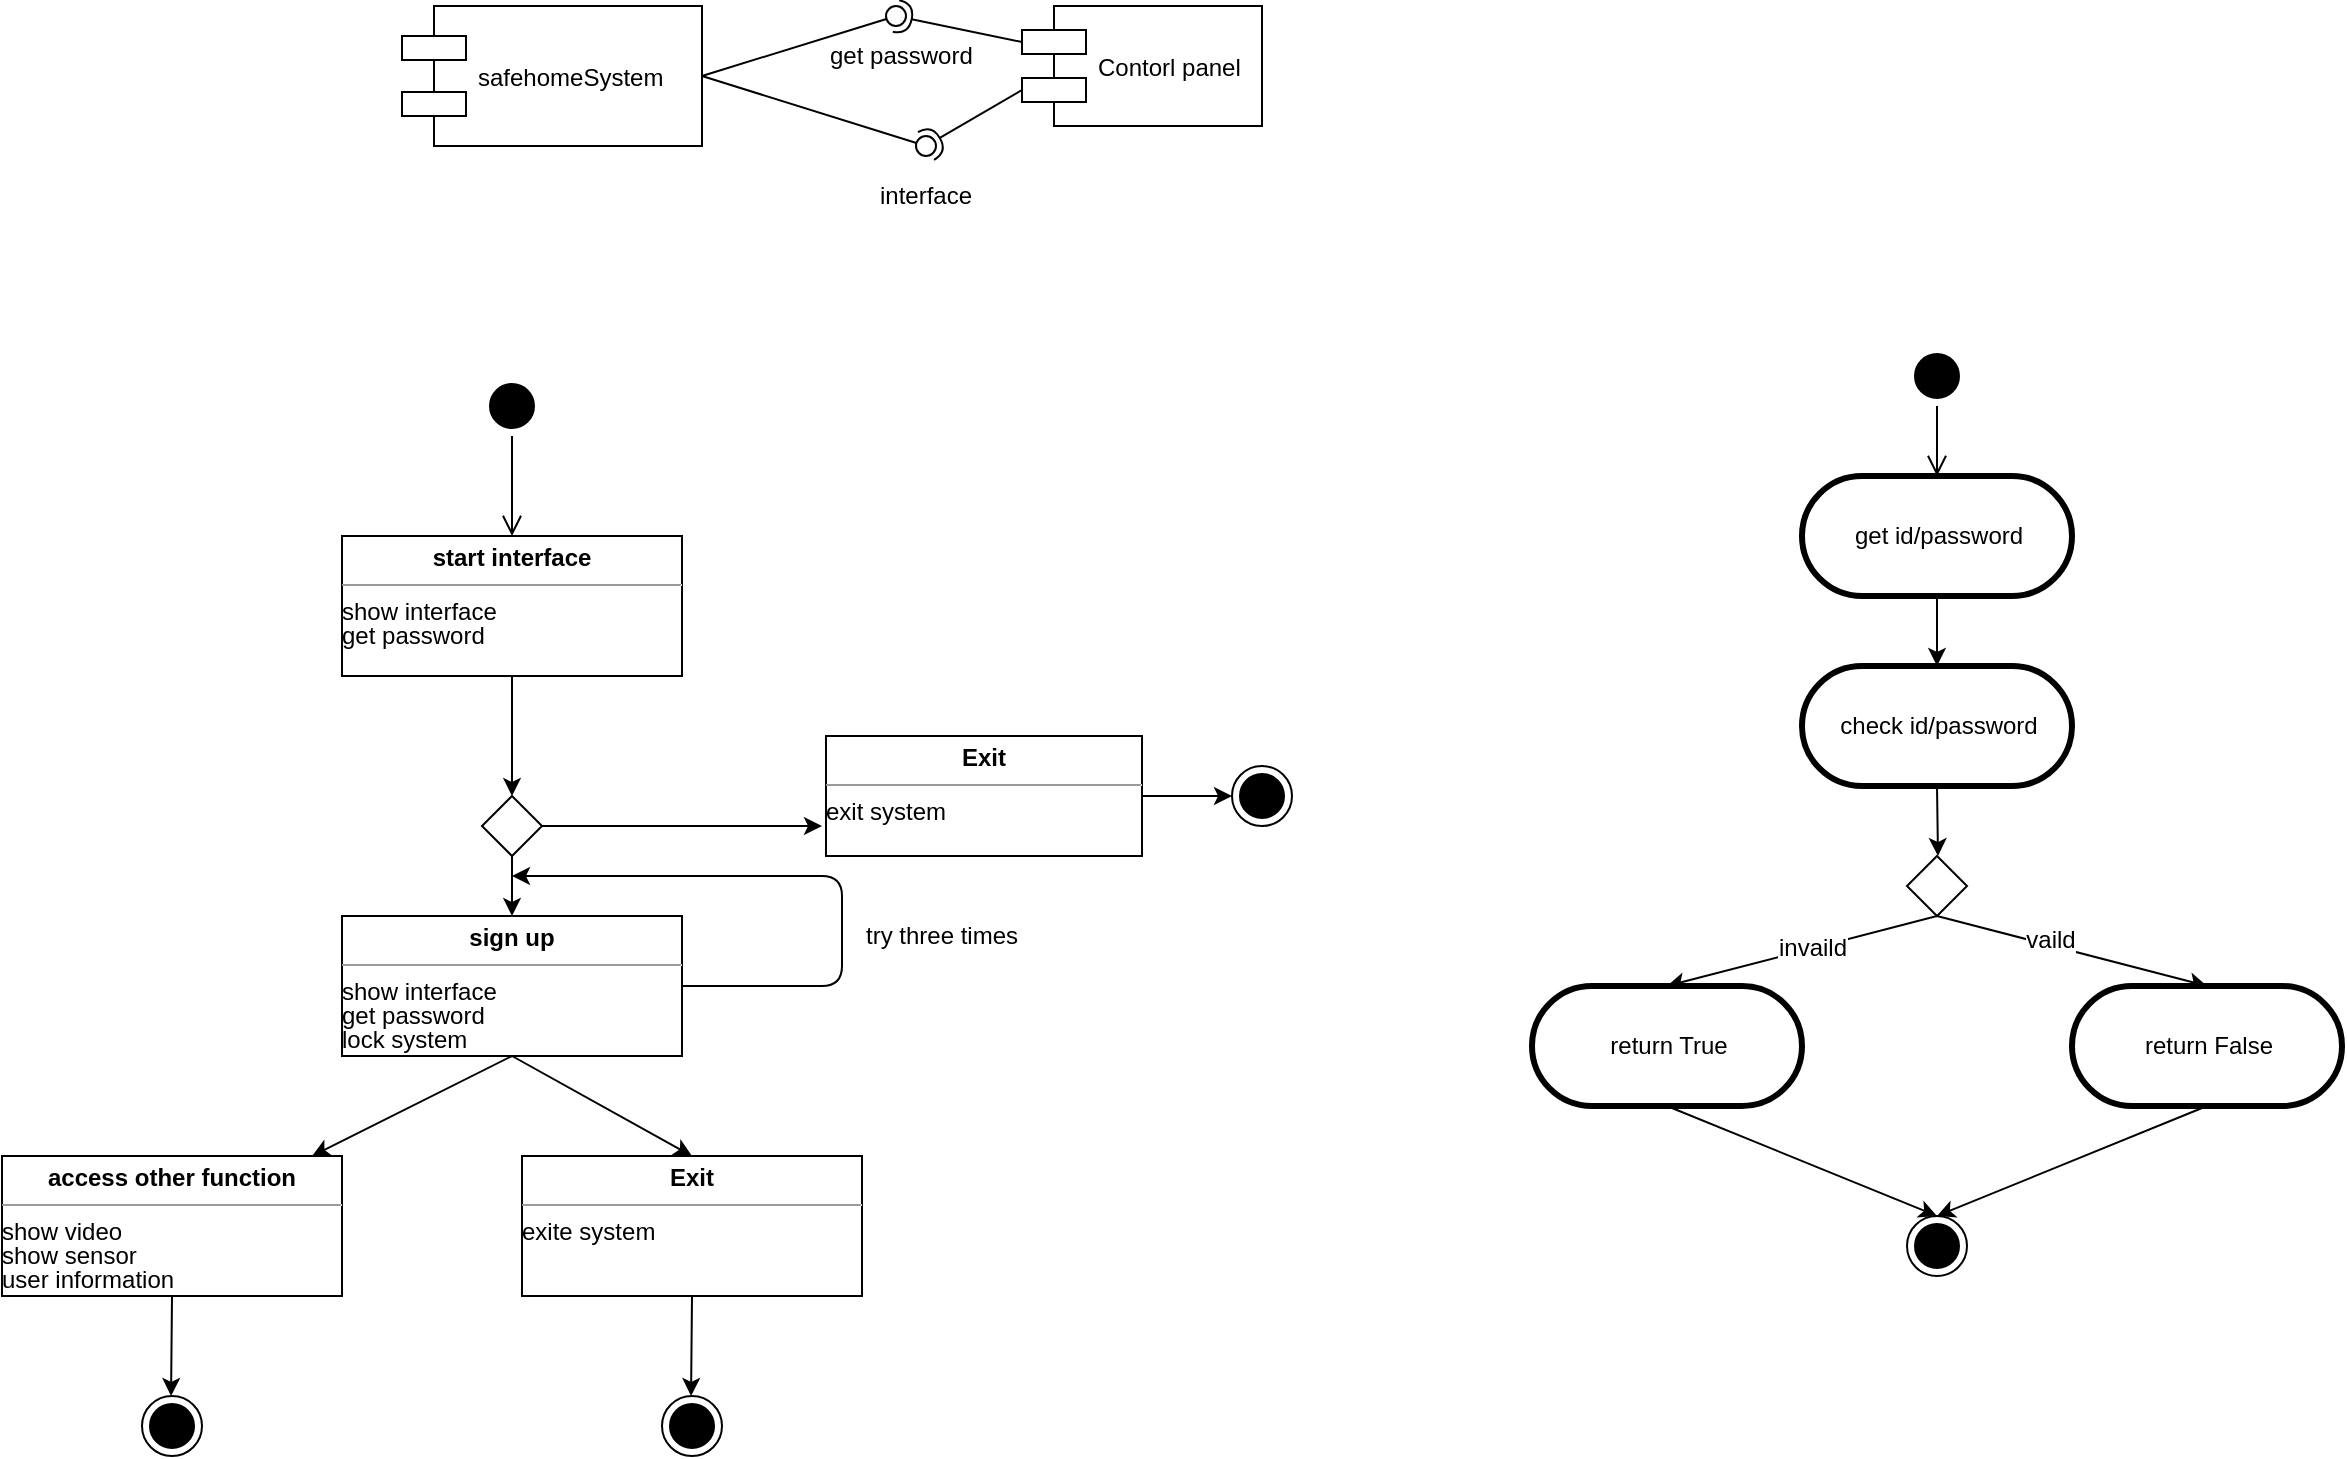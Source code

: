 <mxfile version="12.2.2" type="device" pages="1"><diagram id="Fs85duxgDlPQ7RbNkwV6" name="第 1 页"><mxGraphModel dx="883" dy="666" grid="1" gridSize="10" guides="1" tooltips="1" connect="1" arrows="1" fold="1" page="1" pageScale="1" pageWidth="1600" pageHeight="1200" math="0" shadow="0"><root><mxCell id="0"/><mxCell id="1" parent="0"/><mxCell id="s-y2CpwEf9Zc32vNqJTH-1" value="safehomeSystem" style="shape=component;align=left;spacingLeft=36;strokeWidth=1;" vertex="1" parent="1"><mxGeometry x="230" y="155" width="150" height="70" as="geometry"/></mxCell><mxCell id="s-y2CpwEf9Zc32vNqJTH-2" value="Contorl panel" style="shape=component;align=left;spacingLeft=36;strokeWidth=1;" vertex="1" parent="1"><mxGeometry x="540" y="155" width="120" height="60" as="geometry"/></mxCell><mxCell id="s-y2CpwEf9Zc32vNqJTH-13" value="" style="rounded=0;orthogonalLoop=1;jettySize=auto;html=1;endArrow=none;endFill=0;exitX=1;exitY=0.5;exitDx=0;exitDy=0;strokeWidth=1;" edge="1" target="s-y2CpwEf9Zc32vNqJTH-15" parent="1" source="s-y2CpwEf9Zc32vNqJTH-1"><mxGeometry relative="1" as="geometry"><mxPoint x="457" y="160" as="sourcePoint"/></mxGeometry></mxCell><mxCell id="s-y2CpwEf9Zc32vNqJTH-14" value="" style="rounded=0;orthogonalLoop=1;jettySize=auto;html=1;endArrow=halfCircle;endFill=0;entryX=0.5;entryY=0.5;entryDx=0;entryDy=0;endSize=6;strokeWidth=1;exitX=0;exitY=0.3;exitDx=0;exitDy=0;" edge="1" target="s-y2CpwEf9Zc32vNqJTH-15" parent="1" source="s-y2CpwEf9Zc32vNqJTH-2"><mxGeometry relative="1" as="geometry"><mxPoint x="497" y="160" as="sourcePoint"/></mxGeometry></mxCell><mxCell id="s-y2CpwEf9Zc32vNqJTH-15" value="" style="ellipse;whiteSpace=wrap;html=1;fontFamily=Helvetica;fontSize=12;fontColor=#000000;align=center;strokeColor=#000000;fillColor=#ffffff;points=[];aspect=fixed;resizable=0;strokeWidth=1;" vertex="1" parent="1"><mxGeometry x="472" y="155" width="10" height="10" as="geometry"/></mxCell><mxCell id="s-y2CpwEf9Zc32vNqJTH-16" value="get password" style="text;html=1;resizable=0;points=[];autosize=1;align=left;verticalAlign=top;spacingTop=-4;strokeWidth=1;" vertex="1" parent="1"><mxGeometry x="442" y="170" width="90" height="20" as="geometry"/></mxCell><mxCell id="s-y2CpwEf9Zc32vNqJTH-21" value="" style="rounded=0;orthogonalLoop=1;jettySize=auto;html=1;endArrow=none;endFill=0;exitX=1;exitY=0.5;exitDx=0;exitDy=0;strokeWidth=1;" edge="1" target="s-y2CpwEf9Zc32vNqJTH-23" parent="1" source="s-y2CpwEf9Zc32vNqJTH-1"><mxGeometry relative="1" as="geometry"><mxPoint x="472" y="225" as="sourcePoint"/></mxGeometry></mxCell><mxCell id="s-y2CpwEf9Zc32vNqJTH-22" value="" style="rounded=0;orthogonalLoop=1;jettySize=auto;html=1;endArrow=halfCircle;endFill=0;entryX=0.5;entryY=0.5;entryDx=0;entryDy=0;endSize=6;strokeWidth=1;exitX=0;exitY=0.7;exitDx=0;exitDy=0;" edge="1" target="s-y2CpwEf9Zc32vNqJTH-23" parent="1" source="s-y2CpwEf9Zc32vNqJTH-2"><mxGeometry relative="1" as="geometry"><mxPoint x="512" y="225" as="sourcePoint"/></mxGeometry></mxCell><mxCell id="s-y2CpwEf9Zc32vNqJTH-23" value="" style="ellipse;whiteSpace=wrap;html=1;fontFamily=Helvetica;fontSize=12;fontColor=#000000;align=center;strokeColor=#000000;fillColor=#ffffff;points=[];aspect=fixed;resizable=0;strokeWidth=1;" vertex="1" parent="1"><mxGeometry x="487" y="220" width="10" height="10" as="geometry"/></mxCell><mxCell id="s-y2CpwEf9Zc32vNqJTH-24" value="interface" style="text;html=1;resizable=0;points=[];autosize=1;align=left;verticalAlign=top;spacingTop=-4;strokeWidth=1;" vertex="1" parent="1"><mxGeometry x="467" y="240" width="60" height="20" as="geometry"/></mxCell><mxCell id="s-y2CpwEf9Zc32vNqJTH-28" value="" style="ellipse;html=1;shape=startState;fillColor=#000000;strokeColor=#000000;strokeWidth=1;" vertex="1" parent="1"><mxGeometry x="270" y="340" width="30" height="30" as="geometry"/></mxCell><mxCell id="s-y2CpwEf9Zc32vNqJTH-29" value="" style="html=1;verticalAlign=bottom;endArrow=open;endSize=8;strokeColor=#000000;entryX=0.5;entryY=0;entryDx=0;entryDy=0;strokeWidth=1;" edge="1" source="s-y2CpwEf9Zc32vNqJTH-28" parent="1" target="s-y2CpwEf9Zc32vNqJTH-31"><mxGeometry relative="1" as="geometry"><mxPoint x="280" y="420" as="targetPoint"/></mxGeometry></mxCell><mxCell id="s-y2CpwEf9Zc32vNqJTH-43" style="orthogonalLoop=1;jettySize=auto;html=1;exitX=0.5;exitY=1;exitDx=0;exitDy=0;entryX=0.5;entryY=0;entryDx=0;entryDy=0;entryPerimeter=0;strokeColor=#000000;strokeWidth=1;" edge="1" parent="1" source="s-y2CpwEf9Zc32vNqJTH-31" target="s-y2CpwEf9Zc32vNqJTH-41"><mxGeometry relative="1" as="geometry"/></mxCell><mxCell id="s-y2CpwEf9Zc32vNqJTH-31" value="&lt;p style=&quot;margin: 0px ; margin-top: 4px ; text-align: center&quot;&gt;&lt;b&gt;start interface&lt;/b&gt;&lt;/p&gt;&lt;hr size=&quot;1&quot;&gt;&lt;div style=&quot;height: 2px&quot;&gt;show interface&lt;/div&gt;&lt;div style=&quot;height: 2px&quot;&gt;&lt;br&gt;&lt;/div&gt;&lt;div style=&quot;height: 2px&quot;&gt;&lt;br&gt;&lt;/div&gt;&lt;div style=&quot;height: 2px&quot;&gt;&lt;br&gt;&lt;/div&gt;&lt;div style=&quot;height: 2px&quot;&gt;&lt;br&gt;&lt;/div&gt;&lt;div style=&quot;height: 2px&quot;&gt;&lt;br&gt;&lt;/div&gt;&lt;div style=&quot;height: 2px&quot;&gt;get password&lt;/div&gt;&lt;div style=&quot;height: 2px&quot;&gt;&lt;br&gt;&lt;/div&gt;&lt;div style=&quot;height: 2px&quot;&gt;&lt;br&gt;&lt;/div&gt;&lt;div style=&quot;height: 2px&quot;&gt;&lt;br&gt;&lt;/div&gt;&lt;div style=&quot;height: 2px&quot;&gt;&lt;br&gt;&lt;/div&gt;&lt;div style=&quot;height: 2px&quot;&gt;&lt;br&gt;&lt;/div&gt;&lt;div style=&quot;height: 2px&quot;&gt;&lt;br&gt;&lt;/div&gt;" style="verticalAlign=top;align=left;overflow=fill;fontSize=12;fontFamily=Helvetica;html=1;strokeColor=#000000;strokeWidth=1;" vertex="1" parent="1"><mxGeometry x="200" y="420" width="170" height="70" as="geometry"/></mxCell><mxCell id="s-y2CpwEf9Zc32vNqJTH-45" style="edgeStyle=none;orthogonalLoop=1;jettySize=auto;html=1;exitX=0.5;exitY=1;exitDx=0;exitDy=0;exitPerimeter=0;entryX=0.5;entryY=0;entryDx=0;entryDy=0;strokeColor=#000000;strokeWidth=1;" edge="1" parent="1" source="s-y2CpwEf9Zc32vNqJTH-41" target="s-y2CpwEf9Zc32vNqJTH-44"><mxGeometry relative="1" as="geometry"/></mxCell><mxCell id="s-y2CpwEf9Zc32vNqJTH-46" style="edgeStyle=none;orthogonalLoop=1;jettySize=auto;html=1;exitX=1;exitY=0.5;exitDx=0;exitDy=0;exitPerimeter=0;strokeColor=#000000;strokeWidth=1;" edge="1" parent="1" source="s-y2CpwEf9Zc32vNqJTH-41"><mxGeometry relative="1" as="geometry"><mxPoint x="440" y="565" as="targetPoint"/></mxGeometry></mxCell><mxCell id="s-y2CpwEf9Zc32vNqJTH-41" value="" style="strokeWidth=1;html=1;shape=mxgraph.flowchart.decision;whiteSpace=wrap;" vertex="1" parent="1"><mxGeometry x="270" y="550" width="30" height="30" as="geometry"/></mxCell><mxCell id="s-y2CpwEf9Zc32vNqJTH-48" style="edgeStyle=none;orthogonalLoop=1;jettySize=auto;html=1;exitX=1;exitY=0.5;exitDx=0;exitDy=0;strokeColor=#000000;strokeWidth=1;" edge="1" parent="1" source="s-y2CpwEf9Zc32vNqJTH-44"><mxGeometry relative="1" as="geometry"><mxPoint x="285" y="590" as="targetPoint"/><Array as="points"><mxPoint x="450" y="645"/><mxPoint x="450" y="590"/></Array></mxGeometry></mxCell><mxCell id="s-y2CpwEf9Zc32vNqJTH-58" style="edgeStyle=none;orthogonalLoop=1;jettySize=auto;html=1;exitX=0.5;exitY=1;exitDx=0;exitDy=0;strokeColor=#000000;strokeWidth=1;" edge="1" parent="1" source="s-y2CpwEf9Zc32vNqJTH-44" target="s-y2CpwEf9Zc32vNqJTH-57"><mxGeometry relative="1" as="geometry"/></mxCell><mxCell id="s-y2CpwEf9Zc32vNqJTH-86" style="edgeStyle=none;orthogonalLoop=1;jettySize=auto;html=1;exitX=0.5;exitY=1;exitDx=0;exitDy=0;entryX=0.5;entryY=0;entryDx=0;entryDy=0;strokeColor=#000000;strokeWidth=1;" edge="1" parent="1" source="s-y2CpwEf9Zc32vNqJTH-44" target="s-y2CpwEf9Zc32vNqJTH-84"><mxGeometry relative="1" as="geometry"/></mxCell><mxCell id="s-y2CpwEf9Zc32vNqJTH-44" value="&lt;p style=&quot;margin: 0px ; margin-top: 4px ; text-align: center&quot;&gt;&lt;b&gt;sign up&lt;/b&gt;&lt;/p&gt;&lt;hr size=&quot;1&quot;&gt;&lt;div style=&quot;height: 2px&quot;&gt;show interface&lt;/div&gt;&lt;div style=&quot;height: 2px&quot;&gt;&lt;br&gt;&lt;/div&gt;&lt;div style=&quot;height: 2px&quot;&gt;&lt;br&gt;&lt;/div&gt;&lt;div style=&quot;height: 2px&quot;&gt;&lt;br&gt;&lt;/div&gt;&lt;div style=&quot;height: 2px&quot;&gt;&lt;br&gt;&lt;/div&gt;&lt;div style=&quot;height: 2px&quot;&gt;&lt;br&gt;&lt;/div&gt;&lt;div style=&quot;height: 2px&quot;&gt;get password&lt;/div&gt;&lt;div style=&quot;height: 2px&quot;&gt;&lt;br&gt;&lt;/div&gt;&lt;div style=&quot;height: 2px&quot;&gt;&lt;br&gt;&lt;/div&gt;&lt;div style=&quot;height: 2px&quot;&gt;&lt;br&gt;&lt;/div&gt;&lt;div style=&quot;height: 2px&quot;&gt;&lt;br&gt;&lt;/div&gt;&lt;div style=&quot;height: 2px&quot;&gt;&lt;br&gt;&lt;/div&gt;&lt;div style=&quot;height: 2px&quot;&gt;lock system&lt;/div&gt;" style="verticalAlign=top;align=left;overflow=fill;fontSize=12;fontFamily=Helvetica;html=1;strokeColor=#000000;strokeWidth=1;" vertex="1" parent="1"><mxGeometry x="200" y="610" width="170" height="70" as="geometry"/></mxCell><mxCell id="s-y2CpwEf9Zc32vNqJTH-60" style="edgeStyle=none;orthogonalLoop=1;jettySize=auto;html=1;exitX=1;exitY=0.5;exitDx=0;exitDy=0;entryX=0;entryY=0.5;entryDx=0;entryDy=0;strokeColor=#000000;strokeWidth=1;" edge="1" parent="1" source="s-y2CpwEf9Zc32vNqJTH-47" target="s-y2CpwEf9Zc32vNqJTH-59"><mxGeometry relative="1" as="geometry"/></mxCell><mxCell id="s-y2CpwEf9Zc32vNqJTH-47" value="&lt;p style=&quot;margin: 0px ; margin-top: 4px ; text-align: center&quot;&gt;&lt;b&gt;Exit&lt;/b&gt;&lt;/p&gt;&lt;hr size=&quot;1&quot;&gt;&lt;div style=&quot;height: 2px&quot;&gt;exit system&lt;/div&gt;&lt;div style=&quot;height: 2px&quot;&gt;&lt;br&gt;&lt;/div&gt;&lt;div style=&quot;height: 2px&quot;&gt;&lt;br&gt;&lt;/div&gt;&lt;div style=&quot;height: 2px&quot;&gt;&lt;br&gt;&lt;/div&gt;" style="verticalAlign=top;align=left;overflow=fill;fontSize=12;fontFamily=Helvetica;html=1;strokeColor=#000000;strokeWidth=1;" vertex="1" parent="1"><mxGeometry x="442" y="520" width="158" height="60" as="geometry"/></mxCell><mxCell id="s-y2CpwEf9Zc32vNqJTH-49" value="try three times" style="text;html=1;resizable=0;points=[];autosize=1;align=left;verticalAlign=top;spacingTop=-4;strokeWidth=1;" vertex="1" parent="1"><mxGeometry x="460" y="610" width="90" height="20" as="geometry"/></mxCell><mxCell id="s-y2CpwEf9Zc32vNqJTH-50" style="edgeStyle=none;orthogonalLoop=1;jettySize=auto;html=1;exitX=0.5;exitY=1;exitDx=0;exitDy=0;strokeColor=#000000;strokeWidth=1;" edge="1" parent="1" source="s-y2CpwEf9Zc32vNqJTH-44" target="s-y2CpwEf9Zc32vNqJTH-44"><mxGeometry relative="1" as="geometry"/></mxCell><mxCell id="s-y2CpwEf9Zc32vNqJTH-61" style="edgeStyle=none;orthogonalLoop=1;jettySize=auto;html=1;exitX=0.5;exitY=1;exitDx=0;exitDy=0;strokeColor=#000000;strokeWidth=1;" edge="1" parent="1" source="s-y2CpwEf9Zc32vNqJTH-57"><mxGeometry relative="1" as="geometry"><mxPoint x="114.529" y="850.0" as="targetPoint"/></mxGeometry></mxCell><mxCell id="s-y2CpwEf9Zc32vNqJTH-57" value="&lt;p style=&quot;margin: 0px ; margin-top: 4px ; text-align: center&quot;&gt;&lt;b&gt;access other function&lt;/b&gt;&lt;/p&gt;&lt;hr size=&quot;1&quot;&gt;&lt;div style=&quot;height: 2px&quot;&gt;show video&lt;/div&gt;&lt;div style=&quot;height: 2px&quot;&gt;&lt;br&gt;&lt;/div&gt;&lt;div style=&quot;height: 2px&quot;&gt;&lt;br&gt;&lt;/div&gt;&lt;div style=&quot;height: 2px&quot;&gt;&lt;br&gt;&lt;/div&gt;&lt;div style=&quot;height: 2px&quot;&gt;&lt;br&gt;&lt;/div&gt;&lt;div style=&quot;height: 2px&quot;&gt;&lt;br&gt;&lt;/div&gt;&lt;div style=&quot;height: 2px&quot;&gt;show sensor&lt;/div&gt;&lt;div style=&quot;height: 2px&quot;&gt;&lt;br&gt;&lt;/div&gt;&lt;div style=&quot;height: 2px&quot;&gt;&lt;br&gt;&lt;/div&gt;&lt;div style=&quot;height: 2px&quot;&gt;&lt;br&gt;&lt;/div&gt;&lt;div style=&quot;height: 2px&quot;&gt;&lt;br&gt;&lt;/div&gt;&lt;div style=&quot;height: 2px&quot;&gt;&lt;br&gt;&lt;/div&gt;&lt;div style=&quot;height: 2px&quot;&gt;user information&lt;/div&gt;" style="verticalAlign=top;align=left;overflow=fill;fontSize=12;fontFamily=Helvetica;html=1;strokeColor=#000000;strokeWidth=1;" vertex="1" parent="1"><mxGeometry x="30" y="730" width="170" height="70" as="geometry"/></mxCell><mxCell id="s-y2CpwEf9Zc32vNqJTH-59" value="" style="ellipse;html=1;shape=endState;fillColor=#000000;strokeColor=#000000;" vertex="1" parent="1"><mxGeometry x="645" y="535" width="30" height="30" as="geometry"/></mxCell><mxCell id="s-y2CpwEf9Zc32vNqJTH-62" value="" style="ellipse;html=1;shape=endState;fillColor=#000000;strokeColor=#000000;" vertex="1" parent="1"><mxGeometry x="100" y="850" width="30" height="30" as="geometry"/></mxCell><mxCell id="s-y2CpwEf9Zc32vNqJTH-63" value="" style="ellipse;html=1;shape=startState;fillColor=#000000;strokeColor=#000000;strokeWidth=1;" vertex="1" parent="1"><mxGeometry x="982.5" y="325" width="30" height="30" as="geometry"/></mxCell><mxCell id="s-y2CpwEf9Zc32vNqJTH-64" value="" style="html=1;verticalAlign=bottom;endArrow=open;endSize=8;strokeColor=#000000;strokeWidth=1;entryX=0.5;entryY=0.5;entryDx=0;entryDy=-30;entryPerimeter=0;" edge="1" parent="1" source="s-y2CpwEf9Zc32vNqJTH-63" target="s-y2CpwEf9Zc32vNqJTH-65"><mxGeometry relative="1" as="geometry"><mxPoint x="998" y="380" as="targetPoint"/></mxGeometry></mxCell><mxCell id="s-y2CpwEf9Zc32vNqJTH-68" value="" style="edgeStyle=none;orthogonalLoop=1;jettySize=auto;html=1;strokeColor=#000000;strokeWidth=1;" edge="1" parent="1" source="s-y2CpwEf9Zc32vNqJTH-65" target="s-y2CpwEf9Zc32vNqJTH-67"><mxGeometry relative="1" as="geometry"/></mxCell><mxCell id="s-y2CpwEf9Zc32vNqJTH-65" value="get id/password" style="html=1;dashed=0;whitespace=wrap;shape=mxgraph.dfd.start;strokeColor=#000000;strokeWidth=3;" vertex="1" parent="1"><mxGeometry x="930" y="390" width="135" height="60" as="geometry"/></mxCell><mxCell id="s-y2CpwEf9Zc32vNqJTH-69" style="edgeStyle=none;orthogonalLoop=1;jettySize=auto;html=1;exitX=0.5;exitY=0.5;exitDx=0;exitDy=30;exitPerimeter=0;strokeColor=#000000;strokeWidth=1;" edge="1" parent="1" source="s-y2CpwEf9Zc32vNqJTH-67"><mxGeometry relative="1" as="geometry"><mxPoint x="998" y="580" as="targetPoint"/></mxGeometry></mxCell><mxCell id="s-y2CpwEf9Zc32vNqJTH-67" value="check id/password" style="html=1;dashed=0;whitespace=wrap;shape=mxgraph.dfd.start;strokeColor=#000000;strokeWidth=3;" vertex="1" parent="1"><mxGeometry x="930" y="485" width="135" height="60" as="geometry"/></mxCell><mxCell id="s-y2CpwEf9Zc32vNqJTH-72" style="edgeStyle=none;orthogonalLoop=1;jettySize=auto;html=1;exitX=0.5;exitY=1;exitDx=0;exitDy=0;exitPerimeter=0;entryX=0.5;entryY=0.5;entryDx=0;entryDy=-30;entryPerimeter=0;strokeColor=#000000;strokeWidth=1;" edge="1" parent="1" source="s-y2CpwEf9Zc32vNqJTH-70" target="s-y2CpwEf9Zc32vNqJTH-71"><mxGeometry relative="1" as="geometry"/></mxCell><mxCell id="s-y2CpwEf9Zc32vNqJTH-75" value="invaild" style="text;html=1;resizable=0;points=[];align=center;verticalAlign=middle;labelBackgroundColor=#ffffff;" vertex="1" connectable="0" parent="s-y2CpwEf9Zc32vNqJTH-72"><mxGeometry x="-0.065" y="-1" relative="1" as="geometry"><mxPoint as="offset"/></mxGeometry></mxCell><mxCell id="s-y2CpwEf9Zc32vNqJTH-74" style="edgeStyle=none;orthogonalLoop=1;jettySize=auto;html=1;exitX=0.5;exitY=1;exitDx=0;exitDy=0;exitPerimeter=0;entryX=0.5;entryY=0.5;entryDx=0;entryDy=-30;entryPerimeter=0;strokeColor=#000000;strokeWidth=1;" edge="1" parent="1" source="s-y2CpwEf9Zc32vNqJTH-70" target="s-y2CpwEf9Zc32vNqJTH-73"><mxGeometry relative="1" as="geometry"/></mxCell><mxCell id="s-y2CpwEf9Zc32vNqJTH-76" value="vaild" style="text;html=1;resizable=0;points=[];align=center;verticalAlign=middle;labelBackgroundColor=#ffffff;" vertex="1" connectable="0" parent="s-y2CpwEf9Zc32vNqJTH-74"><mxGeometry x="-0.176" y="4" relative="1" as="geometry"><mxPoint y="1" as="offset"/></mxGeometry></mxCell><mxCell id="s-y2CpwEf9Zc32vNqJTH-70" value="" style="strokeWidth=1;html=1;shape=mxgraph.flowchart.decision;whiteSpace=wrap;" vertex="1" parent="1"><mxGeometry x="982.5" y="580" width="30" height="30" as="geometry"/></mxCell><mxCell id="s-y2CpwEf9Zc32vNqJTH-78" style="edgeStyle=none;orthogonalLoop=1;jettySize=auto;html=1;exitX=0.5;exitY=0.5;exitDx=0;exitDy=30;exitPerimeter=0;entryX=0.5;entryY=0;entryDx=0;entryDy=0;strokeColor=#000000;strokeWidth=1;" edge="1" parent="1" source="s-y2CpwEf9Zc32vNqJTH-71" target="s-y2CpwEf9Zc32vNqJTH-77"><mxGeometry relative="1" as="geometry"/></mxCell><mxCell id="s-y2CpwEf9Zc32vNqJTH-71" value="return True" style="html=1;dashed=0;whitespace=wrap;shape=mxgraph.dfd.start;strokeColor=#000000;strokeWidth=3;" vertex="1" parent="1"><mxGeometry x="795" y="645" width="135" height="60" as="geometry"/></mxCell><mxCell id="s-y2CpwEf9Zc32vNqJTH-79" style="edgeStyle=none;orthogonalLoop=1;jettySize=auto;html=1;exitX=0.5;exitY=0.5;exitDx=0;exitDy=30;exitPerimeter=0;entryX=0.5;entryY=0;entryDx=0;entryDy=0;strokeColor=#000000;strokeWidth=1;" edge="1" parent="1" source="s-y2CpwEf9Zc32vNqJTH-73" target="s-y2CpwEf9Zc32vNqJTH-77"><mxGeometry relative="1" as="geometry"/></mxCell><mxCell id="s-y2CpwEf9Zc32vNqJTH-73" value="return False" style="html=1;dashed=0;whitespace=wrap;shape=mxgraph.dfd.start;strokeColor=#000000;strokeWidth=3;" vertex="1" parent="1"><mxGeometry x="1065" y="645" width="135" height="60" as="geometry"/></mxCell><mxCell id="s-y2CpwEf9Zc32vNqJTH-77" value="" style="ellipse;html=1;shape=endState;fillColor=#000000;strokeColor=#000000;" vertex="1" parent="1"><mxGeometry x="982.5" y="760" width="30" height="30" as="geometry"/></mxCell><mxCell id="s-y2CpwEf9Zc32vNqJTH-83" style="edgeStyle=none;orthogonalLoop=1;jettySize=auto;html=1;exitX=0.5;exitY=1;exitDx=0;exitDy=0;strokeColor=#000000;strokeWidth=1;" edge="1" parent="1" source="s-y2CpwEf9Zc32vNqJTH-84"><mxGeometry relative="1" as="geometry"><mxPoint x="374.529" y="850.0" as="targetPoint"/></mxGeometry></mxCell><mxCell id="s-y2CpwEf9Zc32vNqJTH-84" value="&lt;p style=&quot;margin: 0px ; margin-top: 4px ; text-align: center&quot;&gt;&lt;b&gt;Exit&lt;/b&gt;&lt;/p&gt;&lt;hr size=&quot;1&quot;&gt;&lt;div style=&quot;height: 2px&quot;&gt;exite system&lt;/div&gt;&lt;div style=&quot;height: 2px&quot;&gt;&lt;br&gt;&lt;/div&gt;&lt;div style=&quot;height: 2px&quot;&gt;&lt;br&gt;&lt;/div&gt;&lt;div style=&quot;height: 2px&quot;&gt;&lt;br&gt;&lt;/div&gt;&lt;div style=&quot;height: 2px&quot;&gt;&lt;br&gt;&lt;/div&gt;" style="verticalAlign=top;align=left;overflow=fill;fontSize=12;fontFamily=Helvetica;html=1;strokeColor=#000000;strokeWidth=1;" vertex="1" parent="1"><mxGeometry x="290" y="730" width="170" height="70" as="geometry"/></mxCell><mxCell id="s-y2CpwEf9Zc32vNqJTH-85" value="" style="ellipse;html=1;shape=endState;fillColor=#000000;strokeColor=#000000;" vertex="1" parent="1"><mxGeometry x="360" y="850" width="30" height="30" as="geometry"/></mxCell></root></mxGraphModel></diagram></mxfile>